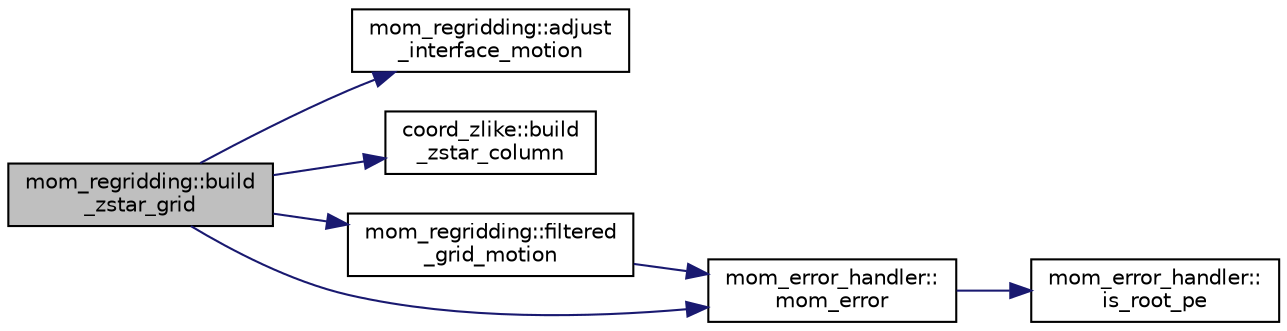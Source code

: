 digraph "mom_regridding::build_zstar_grid"
{
 // INTERACTIVE_SVG=YES
  edge [fontname="Helvetica",fontsize="10",labelfontname="Helvetica",labelfontsize="10"];
  node [fontname="Helvetica",fontsize="10",shape=record];
  rankdir="LR";
  Node75 [label="mom_regridding::build\l_zstar_grid",height=0.2,width=0.4,color="black", fillcolor="grey75", style="filled", fontcolor="black"];
  Node75 -> Node76 [color="midnightblue",fontsize="10",style="solid",fontname="Helvetica"];
  Node76 [label="mom_regridding::adjust\l_interface_motion",height=0.2,width=0.4,color="black", fillcolor="white", style="filled",URL="$namespacemom__regridding.html#ab18f7ea3cfa3c3892cb69086e3a4baef",tooltip="Adjust dz_Interface to ensure non-negative future thicknesses. "];
  Node75 -> Node77 [color="midnightblue",fontsize="10",style="solid",fontname="Helvetica"];
  Node77 [label="coord_zlike::build\l_zstar_column",height=0.2,width=0.4,color="black", fillcolor="white", style="filled",URL="$namespacecoord__zlike.html#ab8f52efae82230ac3ec4c3f288158d1a",tooltip="Builds a z* coordinate with a minimum thickness. "];
  Node75 -> Node78 [color="midnightblue",fontsize="10",style="solid",fontname="Helvetica"];
  Node78 [label="mom_regridding::filtered\l_grid_motion",height=0.2,width=0.4,color="black", fillcolor="white", style="filled",URL="$namespacemom__regridding.html#a9dddf53999f90d1a4edc79179c5b5da4",tooltip="Returns the change in interface position motion after filtering and assuming the top and bottom inter..."];
  Node78 -> Node79 [color="midnightblue",fontsize="10",style="solid",fontname="Helvetica"];
  Node79 [label="mom_error_handler::\lmom_error",height=0.2,width=0.4,color="black", fillcolor="white", style="filled",URL="$namespacemom__error__handler.html#a460cfb79a06c29fc249952c2a3710d67"];
  Node79 -> Node80 [color="midnightblue",fontsize="10",style="solid",fontname="Helvetica"];
  Node80 [label="mom_error_handler::\lis_root_pe",height=0.2,width=0.4,color="black", fillcolor="white", style="filled",URL="$namespacemom__error__handler.html#ad5f00a53059c72fe2332d1436c80ca71"];
  Node75 -> Node79 [color="midnightblue",fontsize="10",style="solid",fontname="Helvetica"];
}
